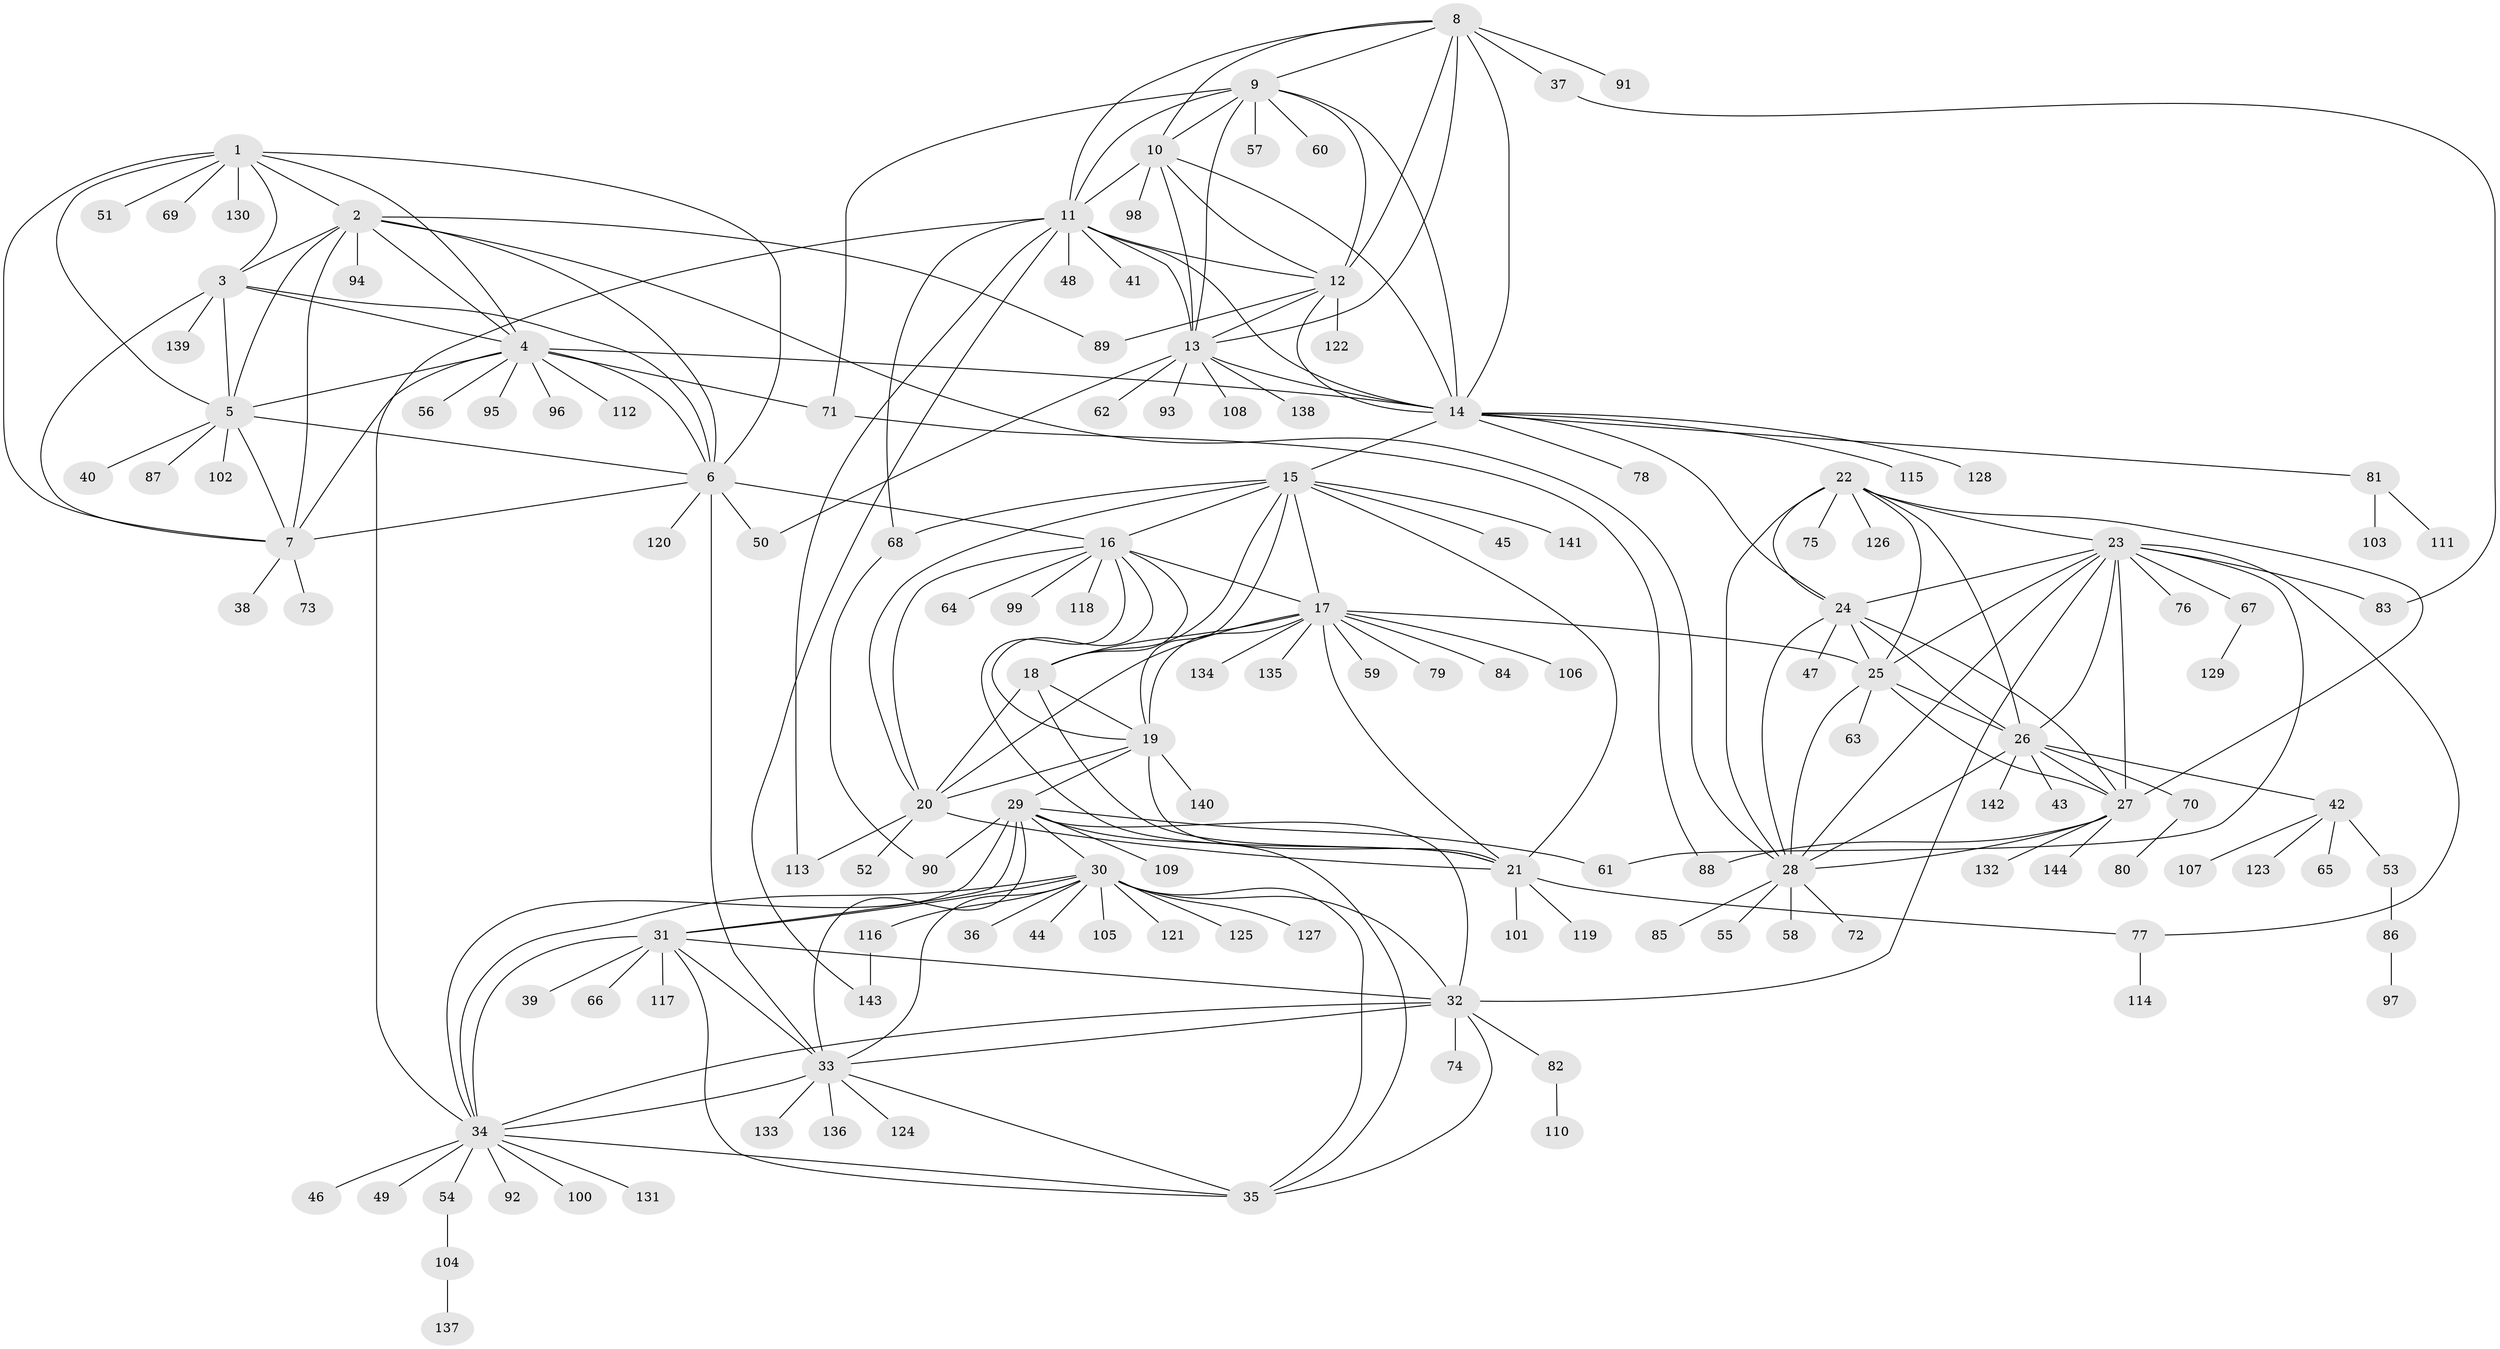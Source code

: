 // coarse degree distribution, {7: 0.06976744186046512, 10: 0.03488372093023256, 9: 0.03488372093023256, 6: 0.023255813953488372, 15: 0.023255813953488372, 4: 0.023255813953488372, 8: 0.023255813953488372, 11: 0.023255813953488372, 5: 0.011627906976744186, 1: 0.6627906976744186, 3: 0.03488372093023256, 2: 0.03488372093023256}
// Generated by graph-tools (version 1.1) at 2025/19/03/04/25 18:19:53]
// undirected, 144 vertices, 235 edges
graph export_dot {
graph [start="1"]
  node [color=gray90,style=filled];
  1;
  2;
  3;
  4;
  5;
  6;
  7;
  8;
  9;
  10;
  11;
  12;
  13;
  14;
  15;
  16;
  17;
  18;
  19;
  20;
  21;
  22;
  23;
  24;
  25;
  26;
  27;
  28;
  29;
  30;
  31;
  32;
  33;
  34;
  35;
  36;
  37;
  38;
  39;
  40;
  41;
  42;
  43;
  44;
  45;
  46;
  47;
  48;
  49;
  50;
  51;
  52;
  53;
  54;
  55;
  56;
  57;
  58;
  59;
  60;
  61;
  62;
  63;
  64;
  65;
  66;
  67;
  68;
  69;
  70;
  71;
  72;
  73;
  74;
  75;
  76;
  77;
  78;
  79;
  80;
  81;
  82;
  83;
  84;
  85;
  86;
  87;
  88;
  89;
  90;
  91;
  92;
  93;
  94;
  95;
  96;
  97;
  98;
  99;
  100;
  101;
  102;
  103;
  104;
  105;
  106;
  107;
  108;
  109;
  110;
  111;
  112;
  113;
  114;
  115;
  116;
  117;
  118;
  119;
  120;
  121;
  122;
  123;
  124;
  125;
  126;
  127;
  128;
  129;
  130;
  131;
  132;
  133;
  134;
  135;
  136;
  137;
  138;
  139;
  140;
  141;
  142;
  143;
  144;
  1 -- 2;
  1 -- 3;
  1 -- 4;
  1 -- 5;
  1 -- 6;
  1 -- 7;
  1 -- 51;
  1 -- 69;
  1 -- 130;
  2 -- 3;
  2 -- 4;
  2 -- 5;
  2 -- 6;
  2 -- 7;
  2 -- 28;
  2 -- 89;
  2 -- 94;
  3 -- 4;
  3 -- 5;
  3 -- 6;
  3 -- 7;
  3 -- 139;
  4 -- 5;
  4 -- 6;
  4 -- 7;
  4 -- 14;
  4 -- 56;
  4 -- 71;
  4 -- 95;
  4 -- 96;
  4 -- 112;
  5 -- 6;
  5 -- 7;
  5 -- 40;
  5 -- 87;
  5 -- 102;
  6 -- 7;
  6 -- 16;
  6 -- 33;
  6 -- 50;
  6 -- 120;
  7 -- 38;
  7 -- 73;
  8 -- 9;
  8 -- 10;
  8 -- 11;
  8 -- 12;
  8 -- 13;
  8 -- 14;
  8 -- 37;
  8 -- 91;
  9 -- 10;
  9 -- 11;
  9 -- 12;
  9 -- 13;
  9 -- 14;
  9 -- 57;
  9 -- 60;
  9 -- 71;
  10 -- 11;
  10 -- 12;
  10 -- 13;
  10 -- 14;
  10 -- 98;
  11 -- 12;
  11 -- 13;
  11 -- 14;
  11 -- 34;
  11 -- 41;
  11 -- 48;
  11 -- 68;
  11 -- 113;
  11 -- 143;
  12 -- 13;
  12 -- 14;
  12 -- 89;
  12 -- 122;
  13 -- 14;
  13 -- 50;
  13 -- 62;
  13 -- 93;
  13 -- 108;
  13 -- 138;
  14 -- 15;
  14 -- 24;
  14 -- 78;
  14 -- 81;
  14 -- 115;
  14 -- 128;
  15 -- 16;
  15 -- 17;
  15 -- 18;
  15 -- 19;
  15 -- 20;
  15 -- 21;
  15 -- 45;
  15 -- 68;
  15 -- 141;
  16 -- 17;
  16 -- 18;
  16 -- 19;
  16 -- 20;
  16 -- 21;
  16 -- 64;
  16 -- 99;
  16 -- 118;
  17 -- 18;
  17 -- 19;
  17 -- 20;
  17 -- 21;
  17 -- 25;
  17 -- 59;
  17 -- 79;
  17 -- 84;
  17 -- 106;
  17 -- 134;
  17 -- 135;
  18 -- 19;
  18 -- 20;
  18 -- 21;
  19 -- 20;
  19 -- 21;
  19 -- 29;
  19 -- 140;
  20 -- 21;
  20 -- 52;
  20 -- 113;
  21 -- 77;
  21 -- 101;
  21 -- 119;
  22 -- 23;
  22 -- 24;
  22 -- 25;
  22 -- 26;
  22 -- 27;
  22 -- 28;
  22 -- 75;
  22 -- 126;
  23 -- 24;
  23 -- 25;
  23 -- 26;
  23 -- 27;
  23 -- 28;
  23 -- 32;
  23 -- 61;
  23 -- 67;
  23 -- 76;
  23 -- 77;
  23 -- 83;
  24 -- 25;
  24 -- 26;
  24 -- 27;
  24 -- 28;
  24 -- 47;
  25 -- 26;
  25 -- 27;
  25 -- 28;
  25 -- 63;
  26 -- 27;
  26 -- 28;
  26 -- 42;
  26 -- 43;
  26 -- 70;
  26 -- 142;
  27 -- 28;
  27 -- 88;
  27 -- 132;
  27 -- 144;
  28 -- 55;
  28 -- 58;
  28 -- 72;
  28 -- 85;
  29 -- 30;
  29 -- 31;
  29 -- 32;
  29 -- 33;
  29 -- 34;
  29 -- 35;
  29 -- 61;
  29 -- 90;
  29 -- 109;
  30 -- 31;
  30 -- 32;
  30 -- 33;
  30 -- 34;
  30 -- 35;
  30 -- 36;
  30 -- 44;
  30 -- 105;
  30 -- 116;
  30 -- 121;
  30 -- 125;
  30 -- 127;
  31 -- 32;
  31 -- 33;
  31 -- 34;
  31 -- 35;
  31 -- 39;
  31 -- 66;
  31 -- 117;
  32 -- 33;
  32 -- 34;
  32 -- 35;
  32 -- 74;
  32 -- 82;
  33 -- 34;
  33 -- 35;
  33 -- 124;
  33 -- 133;
  33 -- 136;
  34 -- 35;
  34 -- 46;
  34 -- 49;
  34 -- 54;
  34 -- 92;
  34 -- 100;
  34 -- 131;
  37 -- 83;
  42 -- 53;
  42 -- 65;
  42 -- 107;
  42 -- 123;
  53 -- 86;
  54 -- 104;
  67 -- 129;
  68 -- 90;
  70 -- 80;
  71 -- 88;
  77 -- 114;
  81 -- 103;
  81 -- 111;
  82 -- 110;
  86 -- 97;
  104 -- 137;
  116 -- 143;
}
